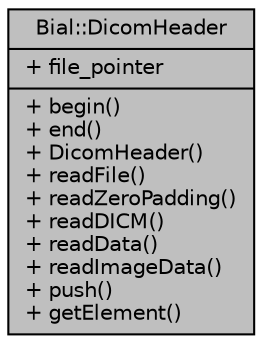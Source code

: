 digraph "Bial::DicomHeader"
{
  edge [fontname="Helvetica",fontsize="10",labelfontname="Helvetica",labelfontsize="10"];
  node [fontname="Helvetica",fontsize="10",shape=record];
  Node1 [label="{Bial::DicomHeader\n|+ file_pointer\l|+ begin()\l+ end()\l+ DicomHeader()\l+ readFile()\l+ readZeroPadding()\l+ readDICM()\l+ readData()\l+ readImageData()\l+ push()\l+ getElement()\l}",height=0.2,width=0.4,color="black", fillcolor="grey75", style="filled", fontcolor="black"];
}
